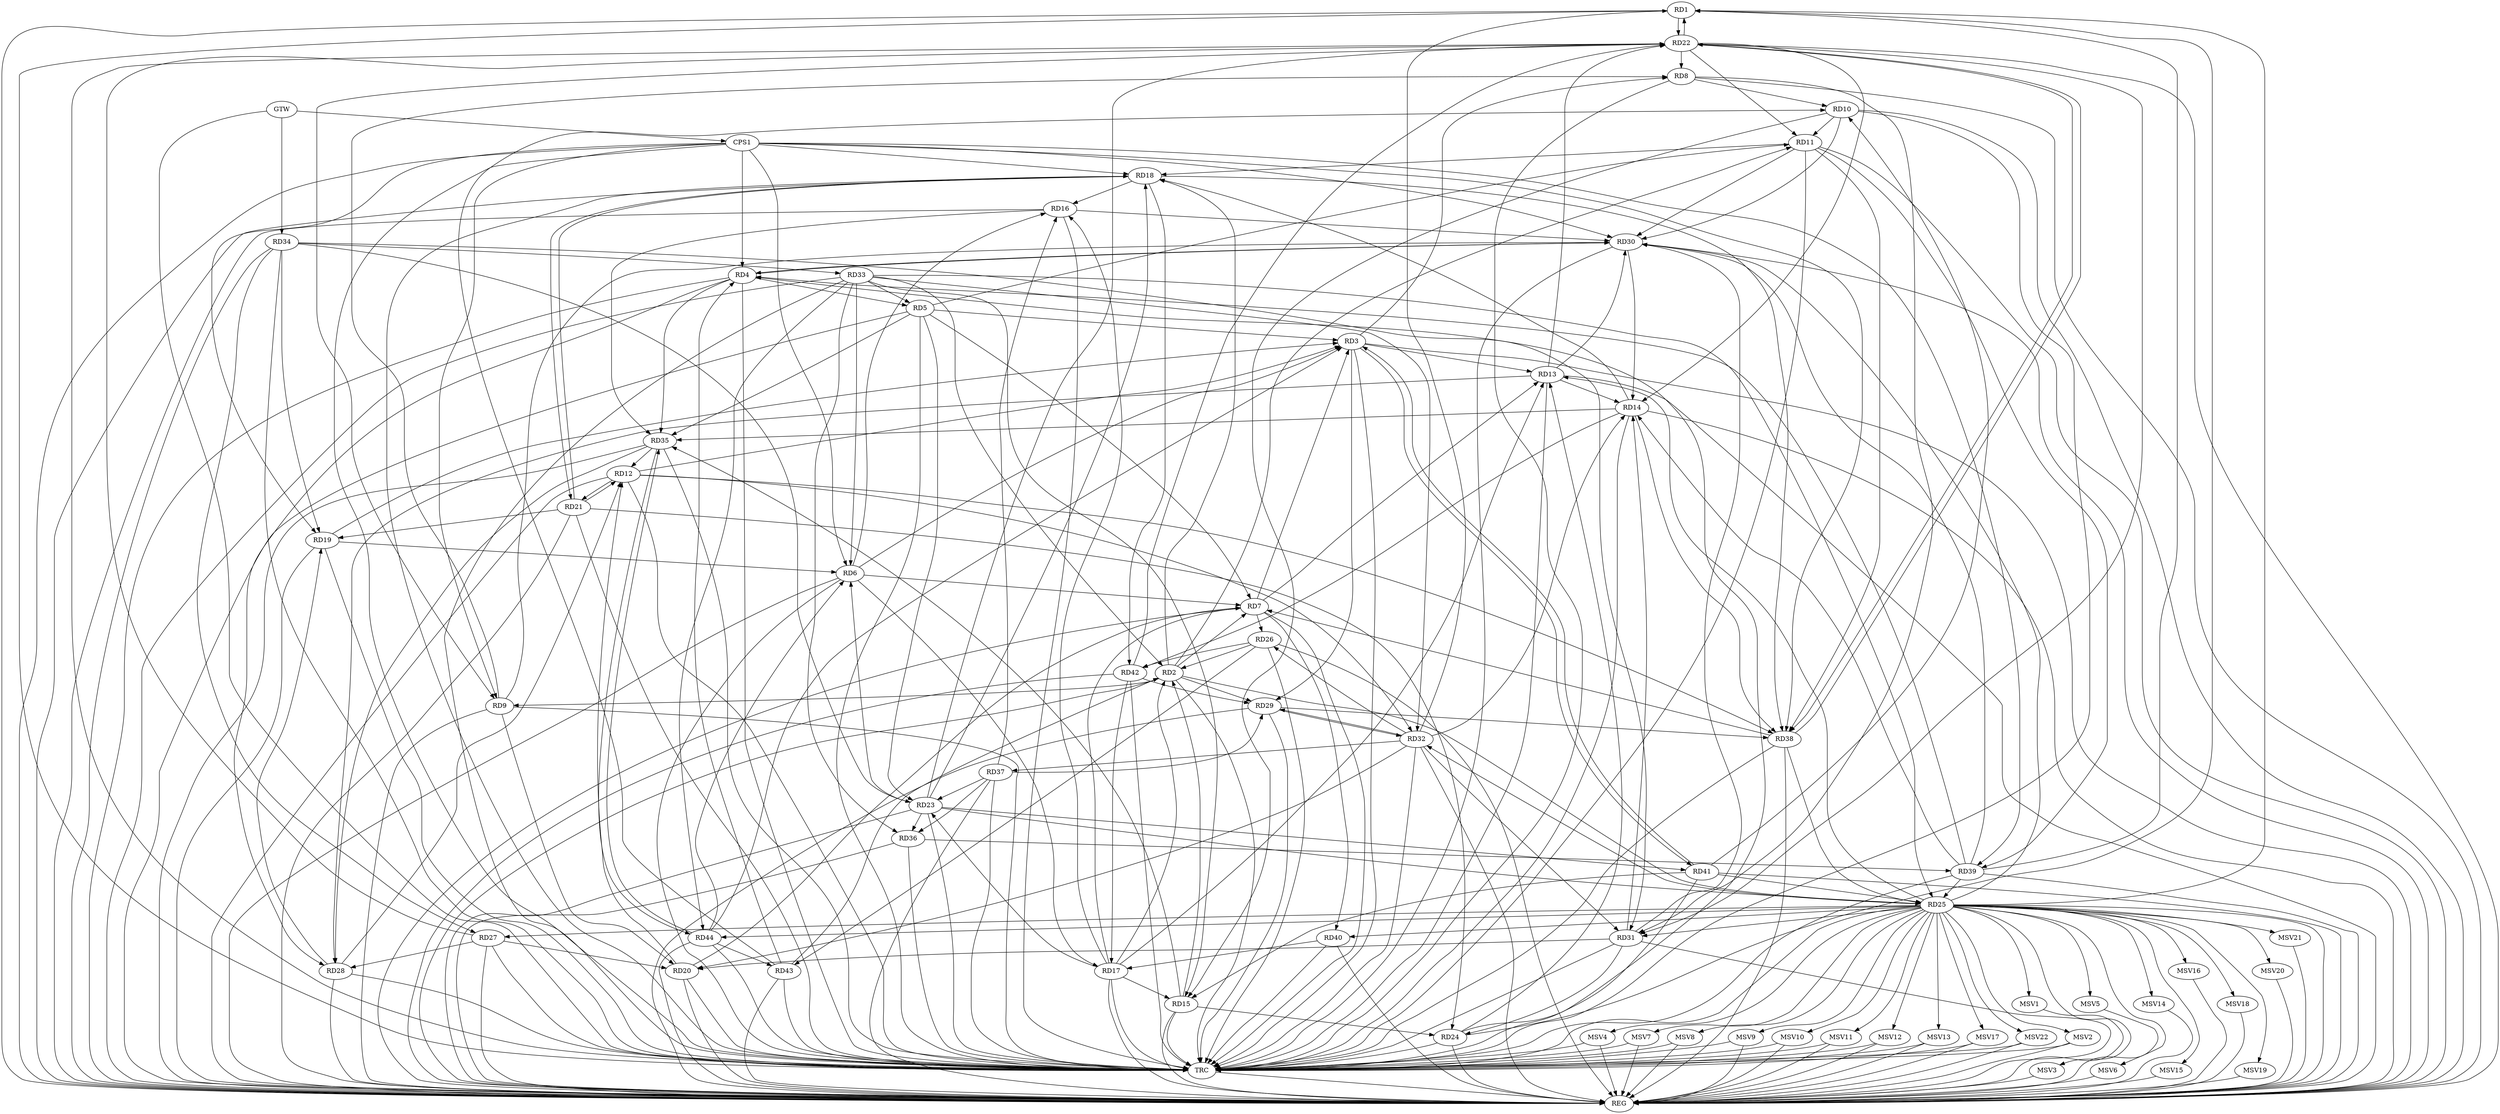 strict digraph G {
  RD1 [ label="RD1" ];
  RD2 [ label="RD2" ];
  RD3 [ label="RD3" ];
  RD4 [ label="RD4" ];
  RD5 [ label="RD5" ];
  RD6 [ label="RD6" ];
  RD7 [ label="RD7" ];
  RD8 [ label="RD8" ];
  RD9 [ label="RD9" ];
  RD10 [ label="RD10" ];
  RD11 [ label="RD11" ];
  RD12 [ label="RD12" ];
  RD13 [ label="RD13" ];
  RD14 [ label="RD14" ];
  RD15 [ label="RD15" ];
  RD16 [ label="RD16" ];
  RD17 [ label="RD17" ];
  RD18 [ label="RD18" ];
  RD19 [ label="RD19" ];
  RD20 [ label="RD20" ];
  RD21 [ label="RD21" ];
  RD22 [ label="RD22" ];
  RD23 [ label="RD23" ];
  RD24 [ label="RD24" ];
  RD25 [ label="RD25" ];
  RD26 [ label="RD26" ];
  RD27 [ label="RD27" ];
  RD28 [ label="RD28" ];
  RD29 [ label="RD29" ];
  RD30 [ label="RD30" ];
  RD31 [ label="RD31" ];
  RD32 [ label="RD32" ];
  RD33 [ label="RD33" ];
  RD34 [ label="RD34" ];
  RD35 [ label="RD35" ];
  RD36 [ label="RD36" ];
  RD37 [ label="RD37" ];
  RD38 [ label="RD38" ];
  RD39 [ label="RD39" ];
  RD40 [ label="RD40" ];
  RD41 [ label="RD41" ];
  RD42 [ label="RD42" ];
  RD43 [ label="RD43" ];
  RD44 [ label="RD44" ];
  CPS1 [ label="CPS1" ];
  GTW [ label="GTW" ];
  REG [ label="REG" ];
  TRC [ label="TRC" ];
  MSV1 [ label="MSV1" ];
  MSV2 [ label="MSV2" ];
  MSV3 [ label="MSV3" ];
  MSV4 [ label="MSV4" ];
  MSV5 [ label="MSV5" ];
  MSV6 [ label="MSV6" ];
  MSV7 [ label="MSV7" ];
  MSV8 [ label="MSV8" ];
  MSV9 [ label="MSV9" ];
  MSV10 [ label="MSV10" ];
  MSV11 [ label="MSV11" ];
  MSV12 [ label="MSV12" ];
  MSV13 [ label="MSV13" ];
  MSV14 [ label="MSV14" ];
  MSV15 [ label="MSV15" ];
  MSV16 [ label="MSV16" ];
  MSV17 [ label="MSV17" ];
  MSV18 [ label="MSV18" ];
  MSV19 [ label="MSV19" ];
  MSV20 [ label="MSV20" ];
  MSV21 [ label="MSV21" ];
  MSV22 [ label="MSV22" ];
  RD1 -> RD22;
  RD22 -> RD1;
  RD24 -> RD1;
  RD25 -> RD1;
  RD32 -> RD1;
  RD39 -> RD1;
  RD2 -> RD7;
  RD2 -> RD9;
  RD2 -> RD11;
  RD15 -> RD2;
  RD17 -> RD2;
  RD2 -> RD18;
  RD2 -> RD25;
  RD26 -> RD2;
  RD2 -> RD29;
  RD33 -> RD2;
  RD43 -> RD2;
  RD5 -> RD3;
  RD6 -> RD3;
  RD7 -> RD3;
  RD3 -> RD8;
  RD12 -> RD3;
  RD3 -> RD13;
  RD19 -> RD3;
  RD3 -> RD29;
  RD3 -> RD41;
  RD41 -> RD3;
  RD44 -> RD3;
  RD4 -> RD5;
  RD24 -> RD4;
  RD4 -> RD28;
  RD4 -> RD30;
  RD30 -> RD4;
  RD4 -> RD35;
  RD39 -> RD4;
  RD43 -> RD4;
  RD5 -> RD7;
  RD5 -> RD11;
  RD5 -> RD23;
  RD33 -> RD5;
  RD5 -> RD35;
  RD6 -> RD7;
  RD6 -> RD16;
  RD6 -> RD17;
  RD19 -> RD6;
  RD23 -> RD6;
  RD33 -> RD6;
  RD44 -> RD6;
  RD7 -> RD13;
  RD17 -> RD7;
  RD20 -> RD7;
  RD7 -> RD26;
  RD38 -> RD7;
  RD7 -> RD40;
  RD9 -> RD8;
  RD8 -> RD10;
  RD22 -> RD8;
  RD8 -> RD31;
  RD9 -> RD20;
  RD22 -> RD9;
  RD9 -> RD30;
  RD10 -> RD11;
  RD10 -> RD15;
  RD10 -> RD30;
  RD41 -> RD10;
  RD43 -> RD10;
  RD11 -> RD18;
  RD22 -> RD11;
  RD11 -> RD30;
  RD11 -> RD38;
  RD11 -> RD39;
  RD20 -> RD12;
  RD12 -> RD21;
  RD21 -> RD12;
  RD28 -> RD12;
  RD12 -> RD32;
  RD35 -> RD12;
  RD12 -> RD38;
  RD13 -> RD14;
  RD17 -> RD13;
  RD13 -> RD22;
  RD24 -> RD13;
  RD25 -> RD13;
  RD13 -> RD28;
  RD13 -> RD30;
  RD14 -> RD18;
  RD22 -> RD14;
  RD30 -> RD14;
  RD31 -> RD14;
  RD32 -> RD14;
  RD14 -> RD35;
  RD14 -> RD38;
  RD39 -> RD14;
  RD14 -> RD42;
  RD17 -> RD15;
  RD15 -> RD24;
  RD33 -> RD15;
  RD15 -> RD35;
  RD41 -> RD15;
  RD17 -> RD16;
  RD18 -> RD16;
  RD16 -> RD30;
  RD16 -> RD35;
  RD37 -> RD16;
  RD17 -> RD23;
  RD40 -> RD17;
  RD42 -> RD17;
  RD18 -> RD21;
  RD21 -> RD18;
  RD23 -> RD18;
  RD18 -> RD38;
  RD18 -> RD42;
  RD21 -> RD19;
  RD28 -> RD19;
  RD34 -> RD19;
  RD27 -> RD20;
  RD31 -> RD20;
  RD32 -> RD20;
  RD21 -> RD24;
  RD23 -> RD22;
  RD27 -> RD22;
  RD22 -> RD31;
  RD22 -> RD38;
  RD38 -> RD22;
  RD42 -> RD22;
  RD23 -> RD25;
  RD34 -> RD23;
  RD23 -> RD36;
  RD37 -> RD23;
  RD23 -> RD41;
  RD31 -> RD24;
  RD25 -> RD27;
  RD25 -> RD30;
  RD25 -> RD31;
  RD25 -> RD32;
  RD33 -> RD25;
  RD38 -> RD25;
  RD39 -> RD25;
  RD25 -> RD40;
  RD41 -> RD25;
  RD25 -> RD44;
  RD32 -> RD26;
  RD26 -> RD42;
  RD26 -> RD43;
  RD27 -> RD28;
  RD34 -> RD27;
  RD35 -> RD28;
  RD29 -> RD32;
  RD32 -> RD29;
  RD37 -> RD29;
  RD29 -> RD38;
  RD42 -> RD29;
  RD31 -> RD30;
  RD39 -> RD30;
  RD32 -> RD31;
  RD34 -> RD31;
  RD33 -> RD32;
  RD32 -> RD37;
  RD34 -> RD33;
  RD33 -> RD36;
  RD33 -> RD44;
  RD35 -> RD44;
  RD44 -> RD35;
  RD37 -> RD36;
  RD36 -> RD39;
  RD44 -> RD43;
  CPS1 -> RD4;
  CPS1 -> RD38;
  CPS1 -> RD39;
  CPS1 -> RD30;
  CPS1 -> RD9;
  CPS1 -> RD6;
  CPS1 -> RD19;
  CPS1 -> RD18;
  GTW -> RD34;
  GTW -> CPS1;
  RD1 -> REG;
  RD2 -> REG;
  RD3 -> REG;
  RD4 -> REG;
  RD5 -> REG;
  RD6 -> REG;
  RD7 -> REG;
  RD8 -> REG;
  RD9 -> REG;
  RD10 -> REG;
  RD11 -> REG;
  RD12 -> REG;
  RD13 -> REG;
  RD14 -> REG;
  RD15 -> REG;
  RD16 -> REG;
  RD17 -> REG;
  RD18 -> REG;
  RD19 -> REG;
  RD20 -> REG;
  RD21 -> REG;
  RD22 -> REG;
  RD23 -> REG;
  RD24 -> REG;
  RD25 -> REG;
  RD26 -> REG;
  RD27 -> REG;
  RD28 -> REG;
  RD29 -> REG;
  RD30 -> REG;
  RD31 -> REG;
  RD32 -> REG;
  RD33 -> REG;
  RD34 -> REG;
  RD35 -> REG;
  RD36 -> REG;
  RD37 -> REG;
  RD38 -> REG;
  RD39 -> REG;
  RD40 -> REG;
  RD41 -> REG;
  RD42 -> REG;
  RD43 -> REG;
  RD44 -> REG;
  CPS1 -> REG;
  RD1 -> TRC;
  RD2 -> TRC;
  RD3 -> TRC;
  RD4 -> TRC;
  RD5 -> TRC;
  RD6 -> TRC;
  RD7 -> TRC;
  RD8 -> TRC;
  RD9 -> TRC;
  RD10 -> TRC;
  RD11 -> TRC;
  RD12 -> TRC;
  RD13 -> TRC;
  RD14 -> TRC;
  RD15 -> TRC;
  RD16 -> TRC;
  RD17 -> TRC;
  RD18 -> TRC;
  RD19 -> TRC;
  RD20 -> TRC;
  RD21 -> TRC;
  RD22 -> TRC;
  RD23 -> TRC;
  RD24 -> TRC;
  RD25 -> TRC;
  RD26 -> TRC;
  RD27 -> TRC;
  RD28 -> TRC;
  RD29 -> TRC;
  RD30 -> TRC;
  RD31 -> TRC;
  RD32 -> TRC;
  RD33 -> TRC;
  RD34 -> TRC;
  RD35 -> TRC;
  RD36 -> TRC;
  RD37 -> TRC;
  RD38 -> TRC;
  RD39 -> TRC;
  RD40 -> TRC;
  RD41 -> TRC;
  RD42 -> TRC;
  RD43 -> TRC;
  RD44 -> TRC;
  CPS1 -> TRC;
  GTW -> TRC;
  TRC -> REG;
  RD25 -> MSV1;
  RD25 -> MSV2;
  RD25 -> MSV3;
  RD25 -> MSV4;
  RD25 -> MSV5;
  MSV1 -> REG;
  MSV2 -> REG;
  MSV2 -> TRC;
  MSV3 -> REG;
  MSV4 -> REG;
  MSV4 -> TRC;
  MSV5 -> REG;
  RD25 -> MSV6;
  RD25 -> MSV7;
  MSV6 -> REG;
  MSV7 -> REG;
  MSV7 -> TRC;
  RD25 -> MSV8;
  MSV8 -> REG;
  MSV8 -> TRC;
  RD25 -> MSV9;
  RD25 -> MSV10;
  RD25 -> MSV11;
  MSV9 -> REG;
  MSV9 -> TRC;
  MSV10 -> REG;
  MSV10 -> TRC;
  MSV11 -> REG;
  MSV11 -> TRC;
  RD25 -> MSV12;
  MSV12 -> REG;
  MSV12 -> TRC;
  RD25 -> MSV13;
  RD25 -> MSV14;
  RD25 -> MSV15;
  MSV13 -> REG;
  MSV13 -> TRC;
  MSV14 -> REG;
  MSV15 -> REG;
  RD25 -> MSV16;
  MSV16 -> REG;
  RD25 -> MSV17;
  RD25 -> MSV18;
  RD25 -> MSV19;
  MSV17 -> REG;
  MSV17 -> TRC;
  MSV18 -> REG;
  MSV19 -> REG;
  RD25 -> MSV20;
  MSV20 -> REG;
  RD25 -> MSV21;
  MSV21 -> REG;
  RD25 -> MSV22;
  MSV22 -> REG;
  MSV22 -> TRC;
}
